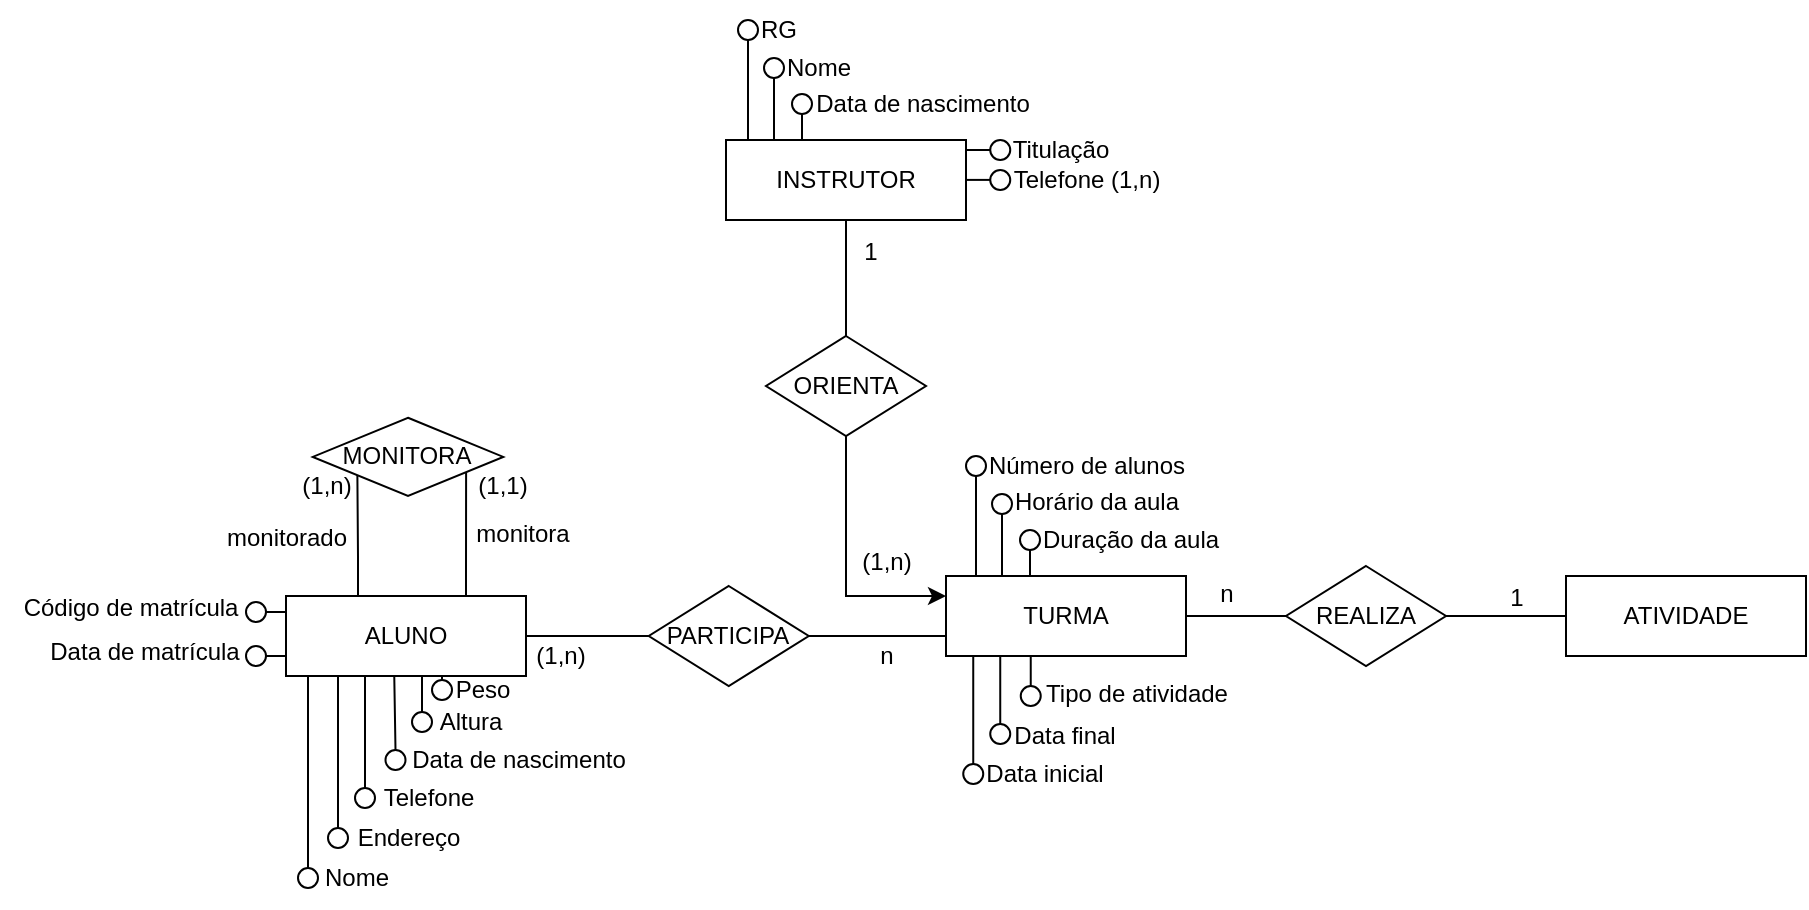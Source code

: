 <mxfile version="24.0.7" type="device">
  <diagram name="Página-1" id="OFBlBUaZOtvZqJ0gL_OV">
    <mxGraphModel dx="2489" dy="1550" grid="1" gridSize="10" guides="1" tooltips="1" connect="1" arrows="1" fold="1" page="1" pageScale="1" pageWidth="1169" pageHeight="827" math="0" shadow="0">
      <root>
        <mxCell id="0" />
        <mxCell id="1" parent="0" />
        <mxCell id="tm8tYQ5siWU_4K0DFA13-71" style="edgeStyle=orthogonalEdgeStyle;rounded=0;orthogonalLoop=1;jettySize=auto;html=1;" parent="1" source="tm8tYQ5siWU_4K0DFA13-68" target="tm8tYQ5siWU_4K0DFA13-7" edge="1">
          <mxGeometry relative="1" as="geometry" />
        </mxCell>
        <mxCell id="tm8tYQ5siWU_4K0DFA13-70" style="edgeStyle=orthogonalEdgeStyle;rounded=0;orthogonalLoop=1;jettySize=auto;html=1;" parent="1" source="tm8tYQ5siWU_4K0DFA13-69" target="tm8tYQ5siWU_4K0DFA13-7" edge="1">
          <mxGeometry relative="1" as="geometry" />
        </mxCell>
        <mxCell id="tm8tYQ5siWU_4K0DFA13-56" style="edgeStyle=orthogonalEdgeStyle;rounded=0;orthogonalLoop=1;jettySize=auto;html=1;entryX=0.5;entryY=0;entryDx=0;entryDy=0;endArrow=none;endFill=0;" parent="1" target="tm8tYQ5siWU_4K0DFA13-58" edge="1">
          <mxGeometry relative="1" as="geometry">
            <mxPoint x="40" y="290" as="sourcePoint" />
            <Array as="points">
              <mxPoint x="36" y="290" />
              <mxPoint x="36" y="290" />
            </Array>
          </mxGeometry>
        </mxCell>
        <mxCell id="tm8tYQ5siWU_4K0DFA13-57" style="edgeStyle=orthogonalEdgeStyle;rounded=0;orthogonalLoop=1;jettySize=auto;html=1;entryX=0.5;entryY=0;entryDx=0;entryDy=0;endArrow=none;endFill=0;" parent="1" source="tm8tYQ5siWU_4K0DFA13-7" target="tm8tYQ5siWU_4K0DFA13-59" edge="1">
          <mxGeometry relative="1" as="geometry">
            <mxPoint x="49.38" y="320" as="sourcePoint" />
            <Array as="points">
              <mxPoint x="60" y="290" />
              <mxPoint x="60" y="290" />
            </Array>
          </mxGeometry>
        </mxCell>
        <mxCell id="tm8tYQ5siWU_4K0DFA13-58" value="" style="ellipse;whiteSpace=wrap;html=1;" parent="1" vertex="1">
          <mxGeometry x="31" y="374" width="10" height="10" as="geometry" />
        </mxCell>
        <mxCell id="tm8tYQ5siWU_4K0DFA13-59" value="" style="ellipse;whiteSpace=wrap;html=1;" parent="1" vertex="1">
          <mxGeometry x="44.5" y="354" width="10" height="10" as="geometry" />
        </mxCell>
        <mxCell id="tm8tYQ5siWU_4K0DFA13-60" value="" style="ellipse;whiteSpace=wrap;html=1;" parent="1" vertex="1">
          <mxGeometry x="59.75" y="335" width="10" height="10" as="geometry" />
        </mxCell>
        <mxCell id="tm8tYQ5siWU_4K0DFA13-61" value="Endereço" style="text;html=1;align=center;verticalAlign=middle;resizable=0;points=[];autosize=1;strokeColor=none;fillColor=none;" parent="1" vertex="1">
          <mxGeometry x="36" y="364" width="70" height="30" as="geometry" />
        </mxCell>
        <mxCell id="tm8tYQ5siWU_4K0DFA13-62" value="Data de nascimento" style="text;html=1;align=center;verticalAlign=middle;resizable=0;points=[];autosize=1;strokeColor=none;fillColor=none;" parent="1" vertex="1">
          <mxGeometry x="61.38" y="325" width="130" height="30" as="geometry" />
        </mxCell>
        <mxCell id="tm8tYQ5siWU_4K0DFA13-63" value="Telefone" style="text;html=1;align=center;verticalAlign=middle;resizable=0;points=[];autosize=1;strokeColor=none;fillColor=none;" parent="1" vertex="1">
          <mxGeometry x="45.5" y="344" width="70" height="30" as="geometry" />
        </mxCell>
        <mxCell id="tm8tYQ5siWU_4K0DFA13-64" style="edgeStyle=orthogonalEdgeStyle;rounded=0;orthogonalLoop=1;jettySize=auto;html=1;entryX=0.5;entryY=0;entryDx=0;entryDy=0;endArrow=none;endFill=0;" parent="1" target="tm8tYQ5siWU_4K0DFA13-60" edge="1">
          <mxGeometry relative="1" as="geometry">
            <mxPoint x="65" y="290" as="sourcePoint" />
            <Array as="points">
              <mxPoint x="64" y="290" />
              <mxPoint x="65" y="290" />
            </Array>
          </mxGeometry>
        </mxCell>
        <mxCell id="tm8tYQ5siWU_4K0DFA13-27" style="edgeStyle=orthogonalEdgeStyle;rounded=0;orthogonalLoop=1;jettySize=auto;html=1;entryX=0.5;entryY=1;entryDx=0;entryDy=0;endArrow=none;endFill=0;" parent="1" target="tm8tYQ5siWU_4K0DFA13-18" edge="1">
          <mxGeometry relative="1" as="geometry">
            <mxPoint x="382" y="260" as="sourcePoint" />
            <Array as="points">
              <mxPoint x="390" y="280" />
              <mxPoint x="390" y="280" />
            </Array>
          </mxGeometry>
        </mxCell>
        <mxCell id="tm8tYQ5siWU_4K0DFA13-28" style="edgeStyle=orthogonalEdgeStyle;rounded=0;orthogonalLoop=1;jettySize=auto;html=1;entryX=0.5;entryY=1;entryDx=0;entryDy=0;endArrow=none;endFill=0;" parent="1" target="tm8tYQ5siWU_4K0DFA13-17" edge="1">
          <mxGeometry relative="1" as="geometry">
            <mxPoint x="368" y="260" as="sourcePoint" />
            <Array as="points">
              <mxPoint x="390" y="270" />
              <mxPoint x="390" y="270" />
            </Array>
          </mxGeometry>
        </mxCell>
        <mxCell id="tm8tYQ5siWU_4K0DFA13-29" style="edgeStyle=orthogonalEdgeStyle;rounded=0;orthogonalLoop=1;jettySize=auto;html=1;endArrow=none;endFill=0;" parent="1" target="tm8tYQ5siWU_4K0DFA13-11" edge="1">
          <mxGeometry relative="1" as="geometry">
            <mxPoint x="355" y="260" as="sourcePoint" />
            <Array as="points">
              <mxPoint x="355" y="230" />
              <mxPoint x="355" y="230" />
            </Array>
          </mxGeometry>
        </mxCell>
        <mxCell id="tm8tYQ5siWU_4K0DFA13-40" style="edgeStyle=orthogonalEdgeStyle;rounded=0;orthogonalLoop=1;jettySize=auto;html=1;entryX=0.5;entryY=0;entryDx=0;entryDy=0;endArrow=none;endFill=0;" parent="1" source="tm8tYQ5siWU_4K0DFA13-8" target="tm8tYQ5siWU_4K0DFA13-31" edge="1">
          <mxGeometry relative="1" as="geometry">
            <Array as="points">
              <mxPoint x="370" y="278" />
              <mxPoint x="370" y="278" />
            </Array>
          </mxGeometry>
        </mxCell>
        <mxCell id="tm8tYQ5siWU_4K0DFA13-41" style="edgeStyle=orthogonalEdgeStyle;rounded=0;orthogonalLoop=1;jettySize=auto;html=1;entryX=0.5;entryY=0;entryDx=0;entryDy=0;endArrow=none;endFill=0;" parent="1" source="tm8tYQ5siWU_4K0DFA13-8" target="tm8tYQ5siWU_4K0DFA13-32" edge="1">
          <mxGeometry relative="1" as="geometry">
            <Array as="points">
              <mxPoint x="380" y="288" />
              <mxPoint x="380" y="288" />
            </Array>
          </mxGeometry>
        </mxCell>
        <mxCell id="tm8tYQ5siWU_4K0DFA13-8" value="TURMA" style="rounded=0;whiteSpace=wrap;html=1;" parent="1" vertex="1">
          <mxGeometry x="340" y="248" width="120" height="40" as="geometry" />
        </mxCell>
        <mxCell id="tm8tYQ5siWU_4K0DFA13-87" style="edgeStyle=orthogonalEdgeStyle;rounded=0;orthogonalLoop=1;jettySize=auto;html=1;endArrow=none;endFill=0;" parent="1" source="tm8tYQ5siWU_4K0DFA13-9" target="tm8tYQ5siWU_4K0DFA13-84" edge="1">
          <mxGeometry relative="1" as="geometry" />
        </mxCell>
        <mxCell id="tm8tYQ5siWU_4K0DFA13-10" value="ATIVIDADE" style="rounded=0;whiteSpace=wrap;html=1;" parent="1" vertex="1">
          <mxGeometry x="650" y="248" width="120" height="40" as="geometry" />
        </mxCell>
        <mxCell id="tm8tYQ5siWU_4K0DFA13-11" value="" style="ellipse;whiteSpace=wrap;html=1;" parent="1" vertex="1">
          <mxGeometry x="350" y="188" width="10" height="10" as="geometry" />
        </mxCell>
        <mxCell id="tm8tYQ5siWU_4K0DFA13-17" value="" style="ellipse;whiteSpace=wrap;html=1;" parent="1" vertex="1">
          <mxGeometry x="363" y="207" width="10" height="10" as="geometry" />
        </mxCell>
        <mxCell id="tm8tYQ5siWU_4K0DFA13-18" value="" style="ellipse;whiteSpace=wrap;html=1;" parent="1" vertex="1">
          <mxGeometry x="377" y="225" width="10" height="10" as="geometry" />
        </mxCell>
        <mxCell id="tm8tYQ5siWU_4K0DFA13-22" value="Número de alunos" style="text;html=1;align=center;verticalAlign=middle;resizable=0;points=[];autosize=1;strokeColor=none;fillColor=none;" parent="1" vertex="1">
          <mxGeometry x="350" y="178" width="120" height="30" as="geometry" />
        </mxCell>
        <mxCell id="tm8tYQ5siWU_4K0DFA13-23" value="Horário da aula" style="text;html=1;align=center;verticalAlign=middle;resizable=0;points=[];autosize=1;strokeColor=none;fillColor=none;" parent="1" vertex="1">
          <mxGeometry x="360" y="196" width="110" height="30" as="geometry" />
        </mxCell>
        <mxCell id="tm8tYQ5siWU_4K0DFA13-24" value="Duração da aula" style="text;html=1;align=center;verticalAlign=middle;resizable=0;points=[];autosize=1;strokeColor=none;fillColor=none;" parent="1" vertex="1">
          <mxGeometry x="377" y="215" width="110" height="30" as="geometry" />
        </mxCell>
        <mxCell id="tm8tYQ5siWU_4K0DFA13-31" value="" style="ellipse;whiteSpace=wrap;html=1;" parent="1" vertex="1">
          <mxGeometry x="348.62" y="342" width="10" height="10" as="geometry" />
        </mxCell>
        <mxCell id="tm8tYQ5siWU_4K0DFA13-32" value="" style="ellipse;whiteSpace=wrap;html=1;" parent="1" vertex="1">
          <mxGeometry x="362.12" y="322" width="10" height="10" as="geometry" />
        </mxCell>
        <mxCell id="tm8tYQ5siWU_4K0DFA13-33" value="" style="ellipse;whiteSpace=wrap;html=1;" parent="1" vertex="1">
          <mxGeometry x="377.37" y="303" width="10" height="10" as="geometry" />
        </mxCell>
        <mxCell id="tm8tYQ5siWU_4K0DFA13-34" value="Data inicial" style="text;html=1;align=center;verticalAlign=middle;resizable=0;points=[];autosize=1;strokeColor=none;fillColor=none;" parent="1" vertex="1">
          <mxGeometry x="348.62" y="332" width="80" height="30" as="geometry" />
        </mxCell>
        <mxCell id="tm8tYQ5siWU_4K0DFA13-35" value="Tipo de atividade" style="text;html=1;align=center;verticalAlign=middle;resizable=0;points=[];autosize=1;strokeColor=none;fillColor=none;" parent="1" vertex="1">
          <mxGeometry x="380" y="292" width="110" height="30" as="geometry" />
        </mxCell>
        <mxCell id="tm8tYQ5siWU_4K0DFA13-36" value="Data final" style="text;html=1;align=center;verticalAlign=middle;resizable=0;points=[];autosize=1;strokeColor=none;fillColor=none;" parent="1" vertex="1">
          <mxGeometry x="364.12" y="313" width="70" height="30" as="geometry" />
        </mxCell>
        <mxCell id="tm8tYQ5siWU_4K0DFA13-38" style="edgeStyle=orthogonalEdgeStyle;rounded=0;orthogonalLoop=1;jettySize=auto;html=1;entryX=0.5;entryY=0;entryDx=0;entryDy=0;endArrow=none;endFill=0;" parent="1" source="tm8tYQ5siWU_4K0DFA13-8" target="tm8tYQ5siWU_4K0DFA13-33" edge="1">
          <mxGeometry relative="1" as="geometry">
            <Array as="points">
              <mxPoint x="390" y="278" />
              <mxPoint x="390" y="278" />
            </Array>
          </mxGeometry>
        </mxCell>
        <mxCell id="tm8tYQ5siWU_4K0DFA13-44" style="edgeStyle=orthogonalEdgeStyle;rounded=0;orthogonalLoop=1;jettySize=auto;html=1;endArrow=none;endFill=0;" parent="1" source="tm8tYQ5siWU_4K0DFA13-42" target="tm8tYQ5siWU_4K0DFA13-7" edge="1">
          <mxGeometry relative="1" as="geometry" />
        </mxCell>
        <mxCell id="tm8tYQ5siWU_4K0DFA13-83" style="edgeStyle=orthogonalEdgeStyle;rounded=0;orthogonalLoop=1;jettySize=auto;html=1;entryX=0;entryY=0.75;entryDx=0;entryDy=0;endArrow=none;endFill=0;" parent="1" source="tm8tYQ5siWU_4K0DFA13-42" target="tm8tYQ5siWU_4K0DFA13-8" edge="1">
          <mxGeometry relative="1" as="geometry" />
        </mxCell>
        <mxCell id="tm8tYQ5siWU_4K0DFA13-42" value="PARTICIPA" style="rhombus;whiteSpace=wrap;html=1;" parent="1" vertex="1">
          <mxGeometry x="191.38" y="253" width="80" height="50" as="geometry" />
        </mxCell>
        <mxCell id="tm8tYQ5siWU_4K0DFA13-46" value="(1,n)" style="text;html=1;align=center;verticalAlign=middle;resizable=0;points=[];autosize=1;strokeColor=none;fillColor=none;" parent="1" vertex="1">
          <mxGeometry x="122" y="273" width="50" height="30" as="geometry" />
        </mxCell>
        <mxCell id="jcQm_LxHZzi_HvaLnjeA-22" style="edgeStyle=orthogonalEdgeStyle;rounded=0;orthogonalLoop=1;jettySize=auto;html=1;" edge="1" parent="1" source="tm8tYQ5siWU_4K0DFA13-50" target="tm8tYQ5siWU_4K0DFA13-7">
          <mxGeometry relative="1" as="geometry" />
        </mxCell>
        <mxCell id="tm8tYQ5siWU_4K0DFA13-50" value="" style="ellipse;whiteSpace=wrap;html=1;" parent="1" vertex="1">
          <mxGeometry x="-10" y="261" width="10" height="10" as="geometry" />
        </mxCell>
        <mxCell id="jcQm_LxHZzi_HvaLnjeA-23" style="edgeStyle=orthogonalEdgeStyle;rounded=0;orthogonalLoop=1;jettySize=auto;html=1;" edge="1" parent="1" source="tm8tYQ5siWU_4K0DFA13-51" target="tm8tYQ5siWU_4K0DFA13-7">
          <mxGeometry relative="1" as="geometry" />
        </mxCell>
        <mxCell id="tm8tYQ5siWU_4K0DFA13-51" value="" style="ellipse;whiteSpace=wrap;html=1;" parent="1" vertex="1">
          <mxGeometry x="-10" y="283" width="10" height="10" as="geometry" />
        </mxCell>
        <mxCell id="tm8tYQ5siWU_4K0DFA13-53" value="Código de matrícula" style="text;html=1;align=center;verticalAlign=middle;resizable=0;points=[];autosize=1;strokeColor=none;fillColor=none;" parent="1" vertex="1">
          <mxGeometry x="-133" y="249" width="130" height="30" as="geometry" />
        </mxCell>
        <mxCell id="tm8tYQ5siWU_4K0DFA13-54" value="Data de matrícula" style="text;html=1;align=center;verticalAlign=middle;resizable=0;points=[];autosize=1;strokeColor=none;fillColor=none;" parent="1" vertex="1">
          <mxGeometry x="-121" y="271" width="120" height="30" as="geometry" />
        </mxCell>
        <mxCell id="tm8tYQ5siWU_4K0DFA13-66" style="edgeStyle=orthogonalEdgeStyle;rounded=0;orthogonalLoop=1;jettySize=auto;html=1;entryX=0.5;entryY=0;entryDx=0;entryDy=0;endArrow=none;endFill=0;" parent="1" target="tm8tYQ5siWU_4K0DFA13-65" edge="1">
          <mxGeometry relative="1" as="geometry">
            <mxPoint x="21" y="324" as="sourcePoint" />
            <Array as="points">
              <mxPoint x="21" y="290" />
              <mxPoint x="21" y="290" />
            </Array>
          </mxGeometry>
        </mxCell>
        <mxCell id="tm8tYQ5siWU_4K0DFA13-7" value="ALUNO" style="rounded=0;whiteSpace=wrap;html=1;" parent="1" vertex="1">
          <mxGeometry x="10" y="258" width="120" height="40" as="geometry" />
        </mxCell>
        <mxCell id="tm8tYQ5siWU_4K0DFA13-65" value="" style="ellipse;whiteSpace=wrap;html=1;" parent="1" vertex="1">
          <mxGeometry x="16" y="394" width="10" height="10" as="geometry" />
        </mxCell>
        <mxCell id="tm8tYQ5siWU_4K0DFA13-67" value="Nome" style="text;html=1;align=center;verticalAlign=middle;resizable=0;points=[];autosize=1;strokeColor=none;fillColor=none;" parent="1" vertex="1">
          <mxGeometry x="15" y="384" width="60" height="30" as="geometry" />
        </mxCell>
        <mxCell id="tm8tYQ5siWU_4K0DFA13-68" value="" style="ellipse;whiteSpace=wrap;html=1;" parent="1" vertex="1">
          <mxGeometry x="73" y="316" width="10" height="10" as="geometry" />
        </mxCell>
        <mxCell id="tm8tYQ5siWU_4K0DFA13-69" value="" style="ellipse;whiteSpace=wrap;html=1;" parent="1" vertex="1">
          <mxGeometry x="83" y="300" width="10" height="10" as="geometry" />
        </mxCell>
        <mxCell id="tm8tYQ5siWU_4K0DFA13-72" value="Altura" style="text;html=1;align=center;verticalAlign=middle;resizable=0;points=[];autosize=1;strokeColor=none;fillColor=none;" parent="1" vertex="1">
          <mxGeometry x="77" y="306" width="50" height="30" as="geometry" />
        </mxCell>
        <mxCell id="tm8tYQ5siWU_4K0DFA13-73" value="Peso" style="text;html=1;align=center;verticalAlign=middle;resizable=0;points=[];autosize=1;strokeColor=none;fillColor=none;" parent="1" vertex="1">
          <mxGeometry x="83" y="290" width="50" height="30" as="geometry" />
        </mxCell>
        <mxCell id="tm8tYQ5siWU_4K0DFA13-76" style="edgeStyle=orthogonalEdgeStyle;rounded=0;orthogonalLoop=1;jettySize=auto;html=1;endArrow=none;endFill=0;" parent="1" source="tm8tYQ5siWU_4K0DFA13-75" target="tm8tYQ5siWU_4K0DFA13-10" edge="1">
          <mxGeometry relative="1" as="geometry" />
        </mxCell>
        <mxCell id="tm8tYQ5siWU_4K0DFA13-77" style="edgeStyle=orthogonalEdgeStyle;rounded=0;orthogonalLoop=1;jettySize=auto;html=1;endArrow=none;endFill=0;" parent="1" source="tm8tYQ5siWU_4K0DFA13-75" target="tm8tYQ5siWU_4K0DFA13-8" edge="1">
          <mxGeometry relative="1" as="geometry" />
        </mxCell>
        <mxCell id="tm8tYQ5siWU_4K0DFA13-75" value="REALIZA" style="rhombus;whiteSpace=wrap;html=1;" parent="1" vertex="1">
          <mxGeometry x="510" y="243" width="80" height="50" as="geometry" />
        </mxCell>
        <mxCell id="tm8tYQ5siWU_4K0DFA13-78" value="1" style="text;html=1;align=center;verticalAlign=middle;resizable=0;points=[];autosize=1;strokeColor=none;fillColor=none;" parent="1" vertex="1">
          <mxGeometry x="610" y="244" width="30" height="30" as="geometry" />
        </mxCell>
        <mxCell id="tm8tYQ5siWU_4K0DFA13-79" value="n" style="text;html=1;align=center;verticalAlign=middle;resizable=0;points=[];autosize=1;strokeColor=none;fillColor=none;" parent="1" vertex="1">
          <mxGeometry x="465" y="242" width="30" height="30" as="geometry" />
        </mxCell>
        <mxCell id="tm8tYQ5siWU_4K0DFA13-86" style="edgeStyle=orthogonalEdgeStyle;rounded=0;orthogonalLoop=1;jettySize=auto;html=1;entryX=0;entryY=0.25;entryDx=0;entryDy=0;" parent="1" source="tm8tYQ5siWU_4K0DFA13-84" target="tm8tYQ5siWU_4K0DFA13-8" edge="1">
          <mxGeometry relative="1" as="geometry">
            <Array as="points">
              <mxPoint x="290" y="258" />
            </Array>
          </mxGeometry>
        </mxCell>
        <mxCell id="tm8tYQ5siWU_4K0DFA13-84" value="ORIENTA" style="rhombus;whiteSpace=wrap;html=1;" parent="1" vertex="1">
          <mxGeometry x="250" y="128" width="80" height="50" as="geometry" />
        </mxCell>
        <mxCell id="tm8tYQ5siWU_4K0DFA13-88" value="n" style="text;html=1;align=center;verticalAlign=middle;resizable=0;points=[];autosize=1;strokeColor=none;fillColor=none;" parent="1" vertex="1">
          <mxGeometry x="295" y="273" width="30" height="30" as="geometry" />
        </mxCell>
        <mxCell id="jcQm_LxHZzi_HvaLnjeA-1" style="edgeStyle=orthogonalEdgeStyle;rounded=0;orthogonalLoop=1;jettySize=auto;html=1;entryX=0.5;entryY=1;entryDx=0;entryDy=0;endArrow=none;endFill=0;" edge="1" parent="1" target="jcQm_LxHZzi_HvaLnjeA-6">
          <mxGeometry relative="1" as="geometry">
            <mxPoint x="268" y="42" as="sourcePoint" />
            <Array as="points">
              <mxPoint x="276" y="62" />
              <mxPoint x="276" y="62" />
            </Array>
          </mxGeometry>
        </mxCell>
        <mxCell id="jcQm_LxHZzi_HvaLnjeA-2" style="edgeStyle=orthogonalEdgeStyle;rounded=0;orthogonalLoop=1;jettySize=auto;html=1;entryX=0.5;entryY=1;entryDx=0;entryDy=0;endArrow=none;endFill=0;" edge="1" parent="1" target="jcQm_LxHZzi_HvaLnjeA-5">
          <mxGeometry relative="1" as="geometry">
            <mxPoint x="254" y="42" as="sourcePoint" />
            <Array as="points">
              <mxPoint x="276" y="52" />
              <mxPoint x="276" y="52" />
            </Array>
          </mxGeometry>
        </mxCell>
        <mxCell id="jcQm_LxHZzi_HvaLnjeA-3" style="edgeStyle=orthogonalEdgeStyle;rounded=0;orthogonalLoop=1;jettySize=auto;html=1;endArrow=none;endFill=0;" edge="1" parent="1" target="jcQm_LxHZzi_HvaLnjeA-4">
          <mxGeometry relative="1" as="geometry">
            <mxPoint x="241" y="42" as="sourcePoint" />
            <Array as="points">
              <mxPoint x="241" y="12" />
              <mxPoint x="241" y="12" />
            </Array>
          </mxGeometry>
        </mxCell>
        <mxCell id="jcQm_LxHZzi_HvaLnjeA-4" value="" style="ellipse;whiteSpace=wrap;html=1;" vertex="1" parent="1">
          <mxGeometry x="236" y="-30" width="10" height="10" as="geometry" />
        </mxCell>
        <mxCell id="jcQm_LxHZzi_HvaLnjeA-5" value="" style="ellipse;whiteSpace=wrap;html=1;" vertex="1" parent="1">
          <mxGeometry x="249" y="-11" width="10" height="10" as="geometry" />
        </mxCell>
        <mxCell id="jcQm_LxHZzi_HvaLnjeA-6" value="" style="ellipse;whiteSpace=wrap;html=1;" vertex="1" parent="1">
          <mxGeometry x="263" y="7" width="10" height="10" as="geometry" />
        </mxCell>
        <mxCell id="jcQm_LxHZzi_HvaLnjeA-7" value="RG" style="text;html=1;align=center;verticalAlign=middle;resizable=0;points=[];autosize=1;strokeColor=none;fillColor=none;" vertex="1" parent="1">
          <mxGeometry x="236" y="-40" width="40" height="30" as="geometry" />
        </mxCell>
        <mxCell id="jcQm_LxHZzi_HvaLnjeA-8" value="Nome" style="text;html=1;align=center;verticalAlign=middle;resizable=0;points=[];autosize=1;strokeColor=none;fillColor=none;" vertex="1" parent="1">
          <mxGeometry x="246" y="-21" width="60" height="30" as="geometry" />
        </mxCell>
        <mxCell id="jcQm_LxHZzi_HvaLnjeA-9" value="Data de nascimento" style="text;html=1;align=center;verticalAlign=middle;resizable=0;points=[];autosize=1;strokeColor=none;fillColor=none;" vertex="1" parent="1">
          <mxGeometry x="263" y="-3" width="130" height="30" as="geometry" />
        </mxCell>
        <mxCell id="tm8tYQ5siWU_4K0DFA13-9" value="INSTRUTOR" style="rounded=0;whiteSpace=wrap;html=1;" parent="1" vertex="1">
          <mxGeometry x="230" y="30" width="120" height="40" as="geometry" />
        </mxCell>
        <mxCell id="jcQm_LxHZzi_HvaLnjeA-11" style="edgeStyle=orthogonalEdgeStyle;rounded=0;orthogonalLoop=1;jettySize=auto;html=1;endArrow=none;endFill=0;" edge="1" parent="1" source="jcQm_LxHZzi_HvaLnjeA-10" target="tm8tYQ5siWU_4K0DFA13-9">
          <mxGeometry relative="1" as="geometry">
            <Array as="points">
              <mxPoint x="350" y="40" />
              <mxPoint x="350" y="40" />
            </Array>
          </mxGeometry>
        </mxCell>
        <mxCell id="jcQm_LxHZzi_HvaLnjeA-13" value="" style="edgeStyle=orthogonalEdgeStyle;rounded=0;orthogonalLoop=1;jettySize=auto;html=1;endArrow=none;endFill=0;" edge="1" parent="1" source="jcQm_LxHZzi_HvaLnjeA-10" target="tm8tYQ5siWU_4K0DFA13-9">
          <mxGeometry relative="1" as="geometry">
            <Array as="points">
              <mxPoint x="350" y="40" />
              <mxPoint x="350" y="40" />
            </Array>
          </mxGeometry>
        </mxCell>
        <mxCell id="jcQm_LxHZzi_HvaLnjeA-10" value="" style="ellipse;whiteSpace=wrap;html=1;" vertex="1" parent="1">
          <mxGeometry x="362.12" y="30" width="10" height="10" as="geometry" />
        </mxCell>
        <mxCell id="jcQm_LxHZzi_HvaLnjeA-18" style="edgeStyle=orthogonalEdgeStyle;rounded=0;orthogonalLoop=1;jettySize=auto;html=1;endArrow=none;endFill=0;" edge="1" parent="1">
          <mxGeometry relative="1" as="geometry">
            <mxPoint x="362.07" y="49.95" as="sourcePoint" />
            <mxPoint x="349.95" y="49.95" as="targetPoint" />
          </mxGeometry>
        </mxCell>
        <mxCell id="jcQm_LxHZzi_HvaLnjeA-16" value="" style="ellipse;whiteSpace=wrap;html=1;" vertex="1" parent="1">
          <mxGeometry x="362.12" y="45" width="10" height="10" as="geometry" />
        </mxCell>
        <mxCell id="jcQm_LxHZzi_HvaLnjeA-20" value="Titulação" style="text;html=1;align=center;verticalAlign=middle;resizable=0;points=[];autosize=1;strokeColor=none;fillColor=none;" vertex="1" parent="1">
          <mxGeometry x="362.12" y="20" width="70" height="30" as="geometry" />
        </mxCell>
        <mxCell id="jcQm_LxHZzi_HvaLnjeA-21" value="Telefone (1,n)" style="text;html=1;align=center;verticalAlign=middle;resizable=0;points=[];autosize=1;strokeColor=none;fillColor=none;" vertex="1" parent="1">
          <mxGeometry x="360" y="35" width="100" height="30" as="geometry" />
        </mxCell>
        <mxCell id="jcQm_LxHZzi_HvaLnjeA-25" style="edgeStyle=orthogonalEdgeStyle;rounded=0;orthogonalLoop=1;jettySize=auto;html=1;entryX=0.805;entryY=0.616;entryDx=0;entryDy=0;entryPerimeter=0;endArrow=none;endFill=0;" edge="1" parent="1" source="tm8tYQ5siWU_4K0DFA13-7" target="jcQm_LxHZzi_HvaLnjeA-24">
          <mxGeometry relative="1" as="geometry">
            <Array as="points">
              <mxPoint x="100" y="250" />
              <mxPoint x="100" y="250" />
            </Array>
          </mxGeometry>
        </mxCell>
        <mxCell id="jcQm_LxHZzi_HvaLnjeA-26" style="edgeStyle=orthogonalEdgeStyle;rounded=0;orthogonalLoop=1;jettySize=auto;html=1;entryX=0.234;entryY=0.671;entryDx=0;entryDy=0;entryPerimeter=0;endArrow=none;endFill=0;" edge="1" parent="1" source="tm8tYQ5siWU_4K0DFA13-7" target="jcQm_LxHZzi_HvaLnjeA-24">
          <mxGeometry relative="1" as="geometry">
            <Array as="points">
              <mxPoint x="46" y="238" />
              <mxPoint x="46" y="238" />
            </Array>
          </mxGeometry>
        </mxCell>
        <mxCell id="jcQm_LxHZzi_HvaLnjeA-24" value="MONITORA" style="rhombus;whiteSpace=wrap;html=1;" vertex="1" parent="1">
          <mxGeometry x="23.38" y="168.89" width="95.25" height="39.11" as="geometry" />
        </mxCell>
        <mxCell id="jcQm_LxHZzi_HvaLnjeA-27" value="monitora" style="text;html=1;align=center;verticalAlign=middle;resizable=0;points=[];autosize=1;strokeColor=none;fillColor=none;" vertex="1" parent="1">
          <mxGeometry x="93" y="212" width="70" height="30" as="geometry" />
        </mxCell>
        <mxCell id="jcQm_LxHZzi_HvaLnjeA-28" value="monitorado" style="text;html=1;align=center;verticalAlign=middle;resizable=0;points=[];autosize=1;strokeColor=none;fillColor=none;" vertex="1" parent="1">
          <mxGeometry x="-30.5" y="214" width="80" height="30" as="geometry" />
        </mxCell>
        <mxCell id="jcQm_LxHZzi_HvaLnjeA-29" value="(1,n)" style="text;html=1;align=center;verticalAlign=middle;resizable=0;points=[];autosize=1;strokeColor=none;fillColor=none;" vertex="1" parent="1">
          <mxGeometry x="5" y="188" width="50" height="30" as="geometry" />
        </mxCell>
        <mxCell id="jcQm_LxHZzi_HvaLnjeA-30" value="(1,1)" style="text;html=1;align=center;verticalAlign=middle;resizable=0;points=[];autosize=1;strokeColor=none;fillColor=none;" vertex="1" parent="1">
          <mxGeometry x="93" y="188" width="50" height="30" as="geometry" />
        </mxCell>
        <mxCell id="jcQm_LxHZzi_HvaLnjeA-31" value="(1,n)" style="text;html=1;align=center;verticalAlign=middle;resizable=0;points=[];autosize=1;strokeColor=none;fillColor=none;" vertex="1" parent="1">
          <mxGeometry x="285" y="226" width="50" height="30" as="geometry" />
        </mxCell>
        <mxCell id="jcQm_LxHZzi_HvaLnjeA-32" value="1" style="text;html=1;align=center;verticalAlign=middle;resizable=0;points=[];autosize=1;strokeColor=none;fillColor=none;" vertex="1" parent="1">
          <mxGeometry x="287" y="71" width="30" height="30" as="geometry" />
        </mxCell>
      </root>
    </mxGraphModel>
  </diagram>
</mxfile>
